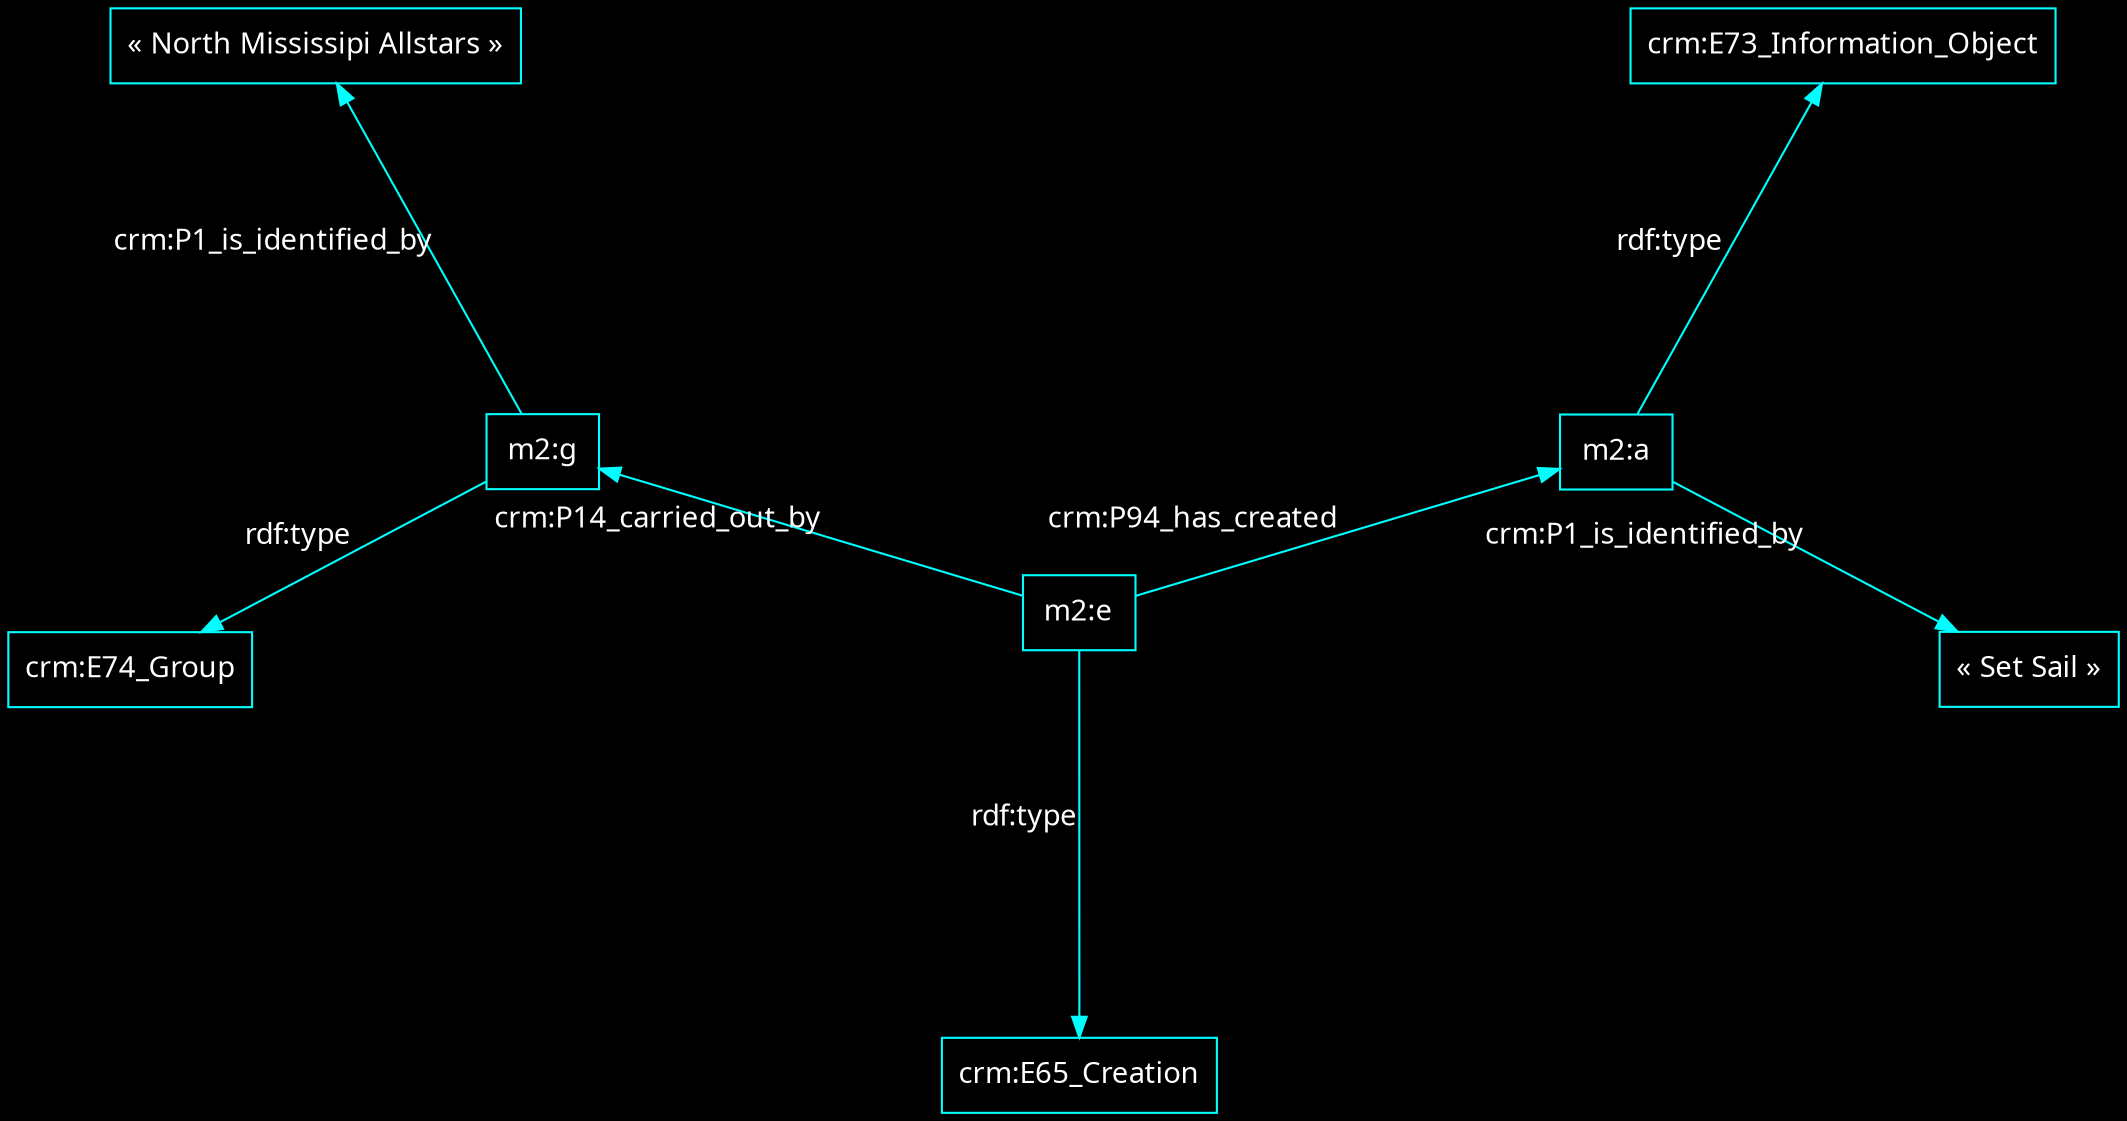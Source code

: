 digraph {
    graph [bgcolor=black]
    rankdir=LR
    node [color=white,fontcolor=white,fontname="FiraCode Nerd Font Mono Regular",shape=box]
    edge [color=white,fontcolor=white,fontname="FiraCode Nerd Font Mono Regular"]
    

    layout=sfdp
node [color=cyan,fontcolor=white]
edge [color=cyan,fontcolor=white]
"m2:g" -> "crm:E74_Group" [label="rdf:type"]
"m2:g" -> "« North Mississipi Allstars »" [label="crm:P1_is_identified_by"]
"m2:e" -> "crm:E65_Creation" [label="rdf:type"]
"m2:e" -> "m2:a" [label="crm:P94_has_created"]
"m2:a" -> "« Set Sail »" [label="crm:P1_is_identified_by"]
"m2:a" -> "crm:E73_Information_Object" [label="rdf:type"]
"m2:e" -> "m2:g" [label="crm:P14_carried_out_by"]
}
